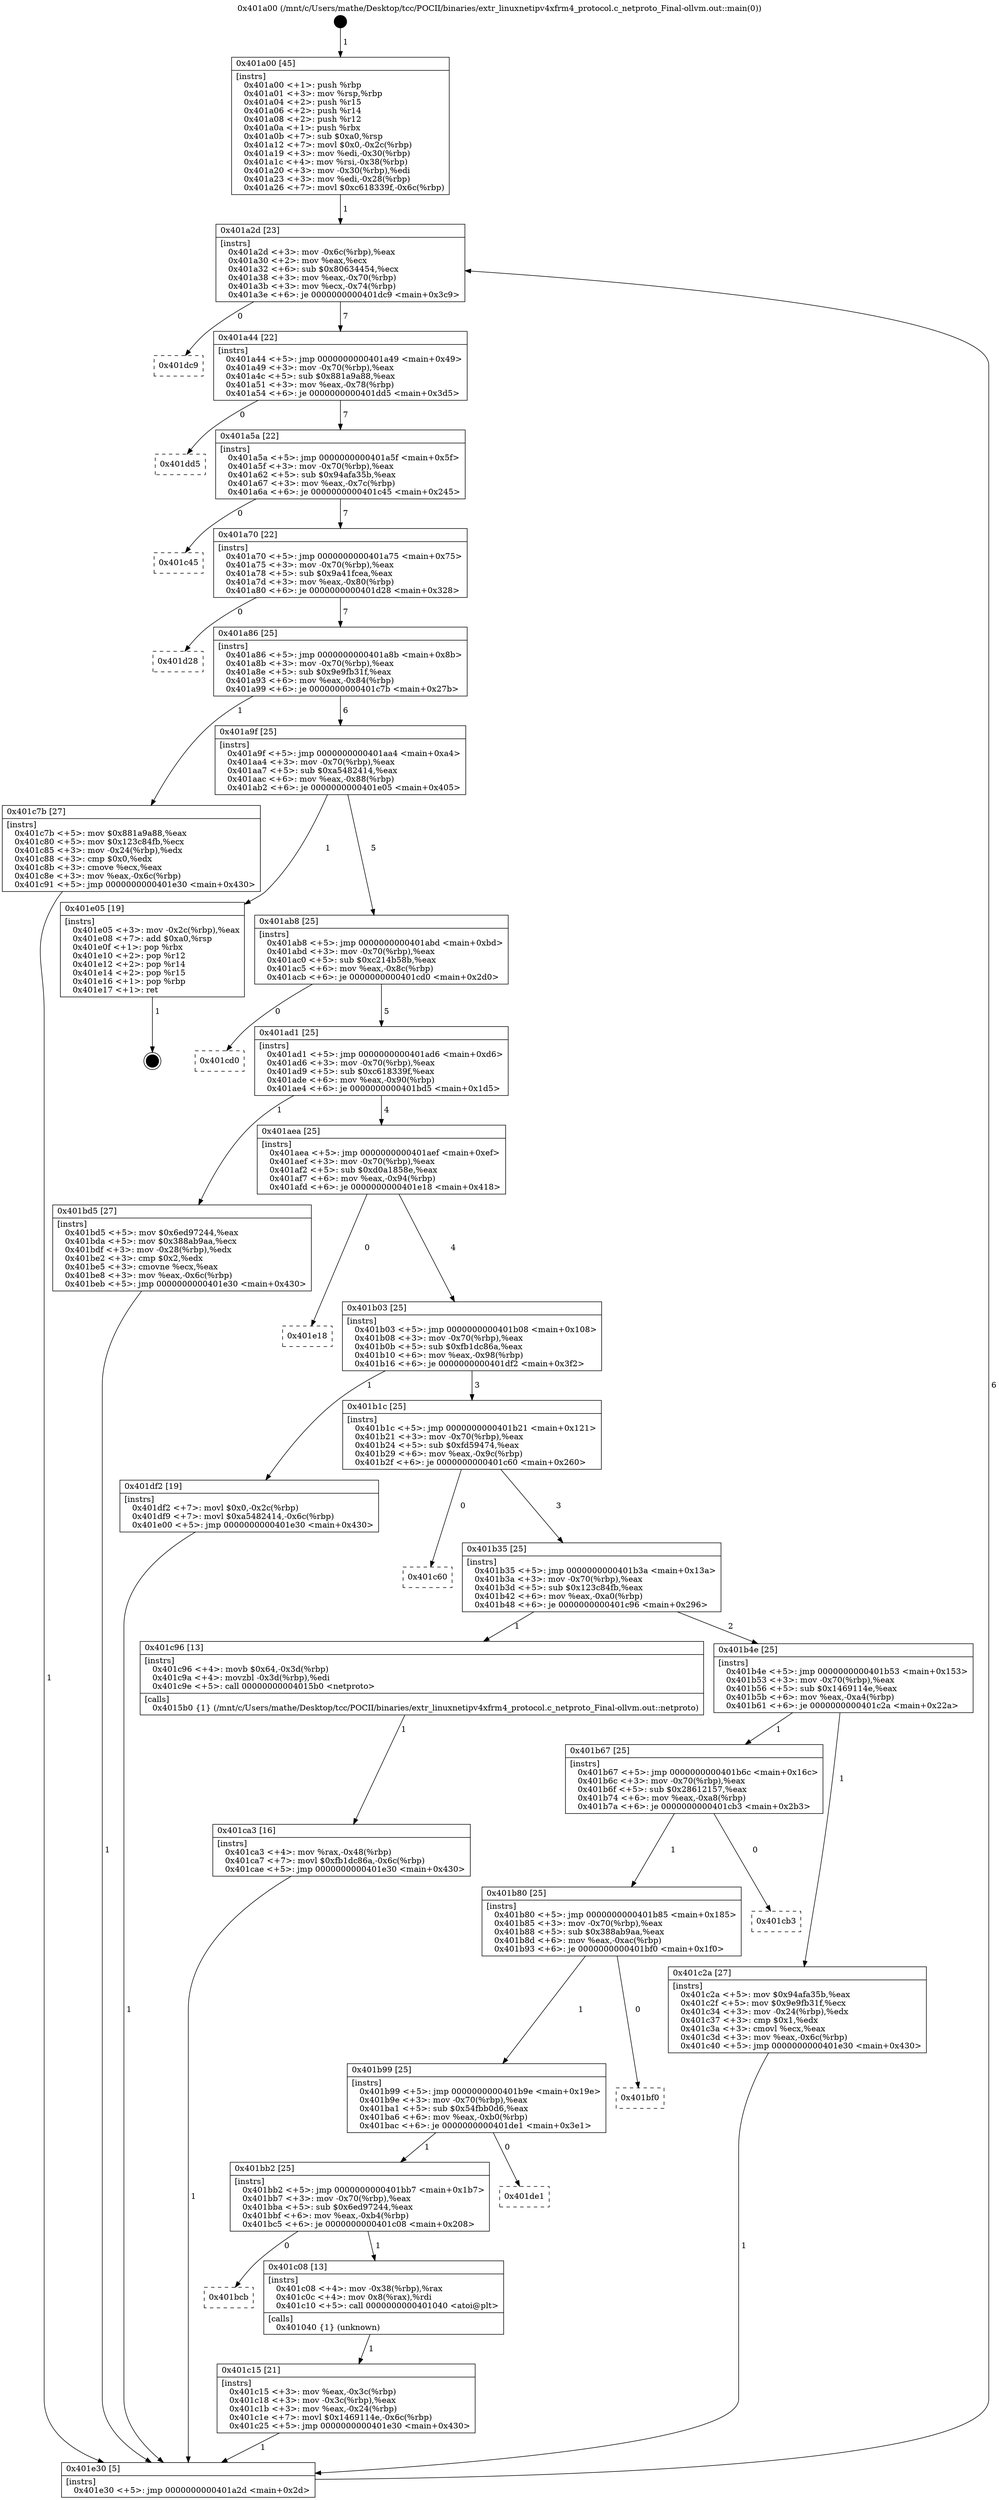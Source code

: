 digraph "0x401a00" {
  label = "0x401a00 (/mnt/c/Users/mathe/Desktop/tcc/POCII/binaries/extr_linuxnetipv4xfrm4_protocol.c_netproto_Final-ollvm.out::main(0))"
  labelloc = "t"
  node[shape=record]

  Entry [label="",width=0.3,height=0.3,shape=circle,fillcolor=black,style=filled]
  "0x401a2d" [label="{
     0x401a2d [23]\l
     | [instrs]\l
     &nbsp;&nbsp;0x401a2d \<+3\>: mov -0x6c(%rbp),%eax\l
     &nbsp;&nbsp;0x401a30 \<+2\>: mov %eax,%ecx\l
     &nbsp;&nbsp;0x401a32 \<+6\>: sub $0x80634454,%ecx\l
     &nbsp;&nbsp;0x401a38 \<+3\>: mov %eax,-0x70(%rbp)\l
     &nbsp;&nbsp;0x401a3b \<+3\>: mov %ecx,-0x74(%rbp)\l
     &nbsp;&nbsp;0x401a3e \<+6\>: je 0000000000401dc9 \<main+0x3c9\>\l
  }"]
  "0x401dc9" [label="{
     0x401dc9\l
  }", style=dashed]
  "0x401a44" [label="{
     0x401a44 [22]\l
     | [instrs]\l
     &nbsp;&nbsp;0x401a44 \<+5\>: jmp 0000000000401a49 \<main+0x49\>\l
     &nbsp;&nbsp;0x401a49 \<+3\>: mov -0x70(%rbp),%eax\l
     &nbsp;&nbsp;0x401a4c \<+5\>: sub $0x881a9a88,%eax\l
     &nbsp;&nbsp;0x401a51 \<+3\>: mov %eax,-0x78(%rbp)\l
     &nbsp;&nbsp;0x401a54 \<+6\>: je 0000000000401dd5 \<main+0x3d5\>\l
  }"]
  Exit [label="",width=0.3,height=0.3,shape=circle,fillcolor=black,style=filled,peripheries=2]
  "0x401dd5" [label="{
     0x401dd5\l
  }", style=dashed]
  "0x401a5a" [label="{
     0x401a5a [22]\l
     | [instrs]\l
     &nbsp;&nbsp;0x401a5a \<+5\>: jmp 0000000000401a5f \<main+0x5f\>\l
     &nbsp;&nbsp;0x401a5f \<+3\>: mov -0x70(%rbp),%eax\l
     &nbsp;&nbsp;0x401a62 \<+5\>: sub $0x94afa35b,%eax\l
     &nbsp;&nbsp;0x401a67 \<+3\>: mov %eax,-0x7c(%rbp)\l
     &nbsp;&nbsp;0x401a6a \<+6\>: je 0000000000401c45 \<main+0x245\>\l
  }"]
  "0x401ca3" [label="{
     0x401ca3 [16]\l
     | [instrs]\l
     &nbsp;&nbsp;0x401ca3 \<+4\>: mov %rax,-0x48(%rbp)\l
     &nbsp;&nbsp;0x401ca7 \<+7\>: movl $0xfb1dc86a,-0x6c(%rbp)\l
     &nbsp;&nbsp;0x401cae \<+5\>: jmp 0000000000401e30 \<main+0x430\>\l
  }"]
  "0x401c45" [label="{
     0x401c45\l
  }", style=dashed]
  "0x401a70" [label="{
     0x401a70 [22]\l
     | [instrs]\l
     &nbsp;&nbsp;0x401a70 \<+5\>: jmp 0000000000401a75 \<main+0x75\>\l
     &nbsp;&nbsp;0x401a75 \<+3\>: mov -0x70(%rbp),%eax\l
     &nbsp;&nbsp;0x401a78 \<+5\>: sub $0x9a41fcea,%eax\l
     &nbsp;&nbsp;0x401a7d \<+3\>: mov %eax,-0x80(%rbp)\l
     &nbsp;&nbsp;0x401a80 \<+6\>: je 0000000000401d28 \<main+0x328\>\l
  }"]
  "0x401c15" [label="{
     0x401c15 [21]\l
     | [instrs]\l
     &nbsp;&nbsp;0x401c15 \<+3\>: mov %eax,-0x3c(%rbp)\l
     &nbsp;&nbsp;0x401c18 \<+3\>: mov -0x3c(%rbp),%eax\l
     &nbsp;&nbsp;0x401c1b \<+3\>: mov %eax,-0x24(%rbp)\l
     &nbsp;&nbsp;0x401c1e \<+7\>: movl $0x1469114e,-0x6c(%rbp)\l
     &nbsp;&nbsp;0x401c25 \<+5\>: jmp 0000000000401e30 \<main+0x430\>\l
  }"]
  "0x401d28" [label="{
     0x401d28\l
  }", style=dashed]
  "0x401a86" [label="{
     0x401a86 [25]\l
     | [instrs]\l
     &nbsp;&nbsp;0x401a86 \<+5\>: jmp 0000000000401a8b \<main+0x8b\>\l
     &nbsp;&nbsp;0x401a8b \<+3\>: mov -0x70(%rbp),%eax\l
     &nbsp;&nbsp;0x401a8e \<+5\>: sub $0x9e9fb31f,%eax\l
     &nbsp;&nbsp;0x401a93 \<+6\>: mov %eax,-0x84(%rbp)\l
     &nbsp;&nbsp;0x401a99 \<+6\>: je 0000000000401c7b \<main+0x27b\>\l
  }"]
  "0x401bcb" [label="{
     0x401bcb\l
  }", style=dashed]
  "0x401c7b" [label="{
     0x401c7b [27]\l
     | [instrs]\l
     &nbsp;&nbsp;0x401c7b \<+5\>: mov $0x881a9a88,%eax\l
     &nbsp;&nbsp;0x401c80 \<+5\>: mov $0x123c84fb,%ecx\l
     &nbsp;&nbsp;0x401c85 \<+3\>: mov -0x24(%rbp),%edx\l
     &nbsp;&nbsp;0x401c88 \<+3\>: cmp $0x0,%edx\l
     &nbsp;&nbsp;0x401c8b \<+3\>: cmove %ecx,%eax\l
     &nbsp;&nbsp;0x401c8e \<+3\>: mov %eax,-0x6c(%rbp)\l
     &nbsp;&nbsp;0x401c91 \<+5\>: jmp 0000000000401e30 \<main+0x430\>\l
  }"]
  "0x401a9f" [label="{
     0x401a9f [25]\l
     | [instrs]\l
     &nbsp;&nbsp;0x401a9f \<+5\>: jmp 0000000000401aa4 \<main+0xa4\>\l
     &nbsp;&nbsp;0x401aa4 \<+3\>: mov -0x70(%rbp),%eax\l
     &nbsp;&nbsp;0x401aa7 \<+5\>: sub $0xa5482414,%eax\l
     &nbsp;&nbsp;0x401aac \<+6\>: mov %eax,-0x88(%rbp)\l
     &nbsp;&nbsp;0x401ab2 \<+6\>: je 0000000000401e05 \<main+0x405\>\l
  }"]
  "0x401c08" [label="{
     0x401c08 [13]\l
     | [instrs]\l
     &nbsp;&nbsp;0x401c08 \<+4\>: mov -0x38(%rbp),%rax\l
     &nbsp;&nbsp;0x401c0c \<+4\>: mov 0x8(%rax),%rdi\l
     &nbsp;&nbsp;0x401c10 \<+5\>: call 0000000000401040 \<atoi@plt\>\l
     | [calls]\l
     &nbsp;&nbsp;0x401040 \{1\} (unknown)\l
  }"]
  "0x401e05" [label="{
     0x401e05 [19]\l
     | [instrs]\l
     &nbsp;&nbsp;0x401e05 \<+3\>: mov -0x2c(%rbp),%eax\l
     &nbsp;&nbsp;0x401e08 \<+7\>: add $0xa0,%rsp\l
     &nbsp;&nbsp;0x401e0f \<+1\>: pop %rbx\l
     &nbsp;&nbsp;0x401e10 \<+2\>: pop %r12\l
     &nbsp;&nbsp;0x401e12 \<+2\>: pop %r14\l
     &nbsp;&nbsp;0x401e14 \<+2\>: pop %r15\l
     &nbsp;&nbsp;0x401e16 \<+1\>: pop %rbp\l
     &nbsp;&nbsp;0x401e17 \<+1\>: ret\l
  }"]
  "0x401ab8" [label="{
     0x401ab8 [25]\l
     | [instrs]\l
     &nbsp;&nbsp;0x401ab8 \<+5\>: jmp 0000000000401abd \<main+0xbd\>\l
     &nbsp;&nbsp;0x401abd \<+3\>: mov -0x70(%rbp),%eax\l
     &nbsp;&nbsp;0x401ac0 \<+5\>: sub $0xc214b58b,%eax\l
     &nbsp;&nbsp;0x401ac5 \<+6\>: mov %eax,-0x8c(%rbp)\l
     &nbsp;&nbsp;0x401acb \<+6\>: je 0000000000401cd0 \<main+0x2d0\>\l
  }"]
  "0x401bb2" [label="{
     0x401bb2 [25]\l
     | [instrs]\l
     &nbsp;&nbsp;0x401bb2 \<+5\>: jmp 0000000000401bb7 \<main+0x1b7\>\l
     &nbsp;&nbsp;0x401bb7 \<+3\>: mov -0x70(%rbp),%eax\l
     &nbsp;&nbsp;0x401bba \<+5\>: sub $0x6ed97244,%eax\l
     &nbsp;&nbsp;0x401bbf \<+6\>: mov %eax,-0xb4(%rbp)\l
     &nbsp;&nbsp;0x401bc5 \<+6\>: je 0000000000401c08 \<main+0x208\>\l
  }"]
  "0x401cd0" [label="{
     0x401cd0\l
  }", style=dashed]
  "0x401ad1" [label="{
     0x401ad1 [25]\l
     | [instrs]\l
     &nbsp;&nbsp;0x401ad1 \<+5\>: jmp 0000000000401ad6 \<main+0xd6\>\l
     &nbsp;&nbsp;0x401ad6 \<+3\>: mov -0x70(%rbp),%eax\l
     &nbsp;&nbsp;0x401ad9 \<+5\>: sub $0xc618339f,%eax\l
     &nbsp;&nbsp;0x401ade \<+6\>: mov %eax,-0x90(%rbp)\l
     &nbsp;&nbsp;0x401ae4 \<+6\>: je 0000000000401bd5 \<main+0x1d5\>\l
  }"]
  "0x401de1" [label="{
     0x401de1\l
  }", style=dashed]
  "0x401bd5" [label="{
     0x401bd5 [27]\l
     | [instrs]\l
     &nbsp;&nbsp;0x401bd5 \<+5\>: mov $0x6ed97244,%eax\l
     &nbsp;&nbsp;0x401bda \<+5\>: mov $0x388ab9aa,%ecx\l
     &nbsp;&nbsp;0x401bdf \<+3\>: mov -0x28(%rbp),%edx\l
     &nbsp;&nbsp;0x401be2 \<+3\>: cmp $0x2,%edx\l
     &nbsp;&nbsp;0x401be5 \<+3\>: cmovne %ecx,%eax\l
     &nbsp;&nbsp;0x401be8 \<+3\>: mov %eax,-0x6c(%rbp)\l
     &nbsp;&nbsp;0x401beb \<+5\>: jmp 0000000000401e30 \<main+0x430\>\l
  }"]
  "0x401aea" [label="{
     0x401aea [25]\l
     | [instrs]\l
     &nbsp;&nbsp;0x401aea \<+5\>: jmp 0000000000401aef \<main+0xef\>\l
     &nbsp;&nbsp;0x401aef \<+3\>: mov -0x70(%rbp),%eax\l
     &nbsp;&nbsp;0x401af2 \<+5\>: sub $0xd0a1858e,%eax\l
     &nbsp;&nbsp;0x401af7 \<+6\>: mov %eax,-0x94(%rbp)\l
     &nbsp;&nbsp;0x401afd \<+6\>: je 0000000000401e18 \<main+0x418\>\l
  }"]
  "0x401e30" [label="{
     0x401e30 [5]\l
     | [instrs]\l
     &nbsp;&nbsp;0x401e30 \<+5\>: jmp 0000000000401a2d \<main+0x2d\>\l
  }"]
  "0x401a00" [label="{
     0x401a00 [45]\l
     | [instrs]\l
     &nbsp;&nbsp;0x401a00 \<+1\>: push %rbp\l
     &nbsp;&nbsp;0x401a01 \<+3\>: mov %rsp,%rbp\l
     &nbsp;&nbsp;0x401a04 \<+2\>: push %r15\l
     &nbsp;&nbsp;0x401a06 \<+2\>: push %r14\l
     &nbsp;&nbsp;0x401a08 \<+2\>: push %r12\l
     &nbsp;&nbsp;0x401a0a \<+1\>: push %rbx\l
     &nbsp;&nbsp;0x401a0b \<+7\>: sub $0xa0,%rsp\l
     &nbsp;&nbsp;0x401a12 \<+7\>: movl $0x0,-0x2c(%rbp)\l
     &nbsp;&nbsp;0x401a19 \<+3\>: mov %edi,-0x30(%rbp)\l
     &nbsp;&nbsp;0x401a1c \<+4\>: mov %rsi,-0x38(%rbp)\l
     &nbsp;&nbsp;0x401a20 \<+3\>: mov -0x30(%rbp),%edi\l
     &nbsp;&nbsp;0x401a23 \<+3\>: mov %edi,-0x28(%rbp)\l
     &nbsp;&nbsp;0x401a26 \<+7\>: movl $0xc618339f,-0x6c(%rbp)\l
  }"]
  "0x401b99" [label="{
     0x401b99 [25]\l
     | [instrs]\l
     &nbsp;&nbsp;0x401b99 \<+5\>: jmp 0000000000401b9e \<main+0x19e\>\l
     &nbsp;&nbsp;0x401b9e \<+3\>: mov -0x70(%rbp),%eax\l
     &nbsp;&nbsp;0x401ba1 \<+5\>: sub $0x54fbb0d6,%eax\l
     &nbsp;&nbsp;0x401ba6 \<+6\>: mov %eax,-0xb0(%rbp)\l
     &nbsp;&nbsp;0x401bac \<+6\>: je 0000000000401de1 \<main+0x3e1\>\l
  }"]
  "0x401e18" [label="{
     0x401e18\l
  }", style=dashed]
  "0x401b03" [label="{
     0x401b03 [25]\l
     | [instrs]\l
     &nbsp;&nbsp;0x401b03 \<+5\>: jmp 0000000000401b08 \<main+0x108\>\l
     &nbsp;&nbsp;0x401b08 \<+3\>: mov -0x70(%rbp),%eax\l
     &nbsp;&nbsp;0x401b0b \<+5\>: sub $0xfb1dc86a,%eax\l
     &nbsp;&nbsp;0x401b10 \<+6\>: mov %eax,-0x98(%rbp)\l
     &nbsp;&nbsp;0x401b16 \<+6\>: je 0000000000401df2 \<main+0x3f2\>\l
  }"]
  "0x401bf0" [label="{
     0x401bf0\l
  }", style=dashed]
  "0x401df2" [label="{
     0x401df2 [19]\l
     | [instrs]\l
     &nbsp;&nbsp;0x401df2 \<+7\>: movl $0x0,-0x2c(%rbp)\l
     &nbsp;&nbsp;0x401df9 \<+7\>: movl $0xa5482414,-0x6c(%rbp)\l
     &nbsp;&nbsp;0x401e00 \<+5\>: jmp 0000000000401e30 \<main+0x430\>\l
  }"]
  "0x401b1c" [label="{
     0x401b1c [25]\l
     | [instrs]\l
     &nbsp;&nbsp;0x401b1c \<+5\>: jmp 0000000000401b21 \<main+0x121\>\l
     &nbsp;&nbsp;0x401b21 \<+3\>: mov -0x70(%rbp),%eax\l
     &nbsp;&nbsp;0x401b24 \<+5\>: sub $0xfd59474,%eax\l
     &nbsp;&nbsp;0x401b29 \<+6\>: mov %eax,-0x9c(%rbp)\l
     &nbsp;&nbsp;0x401b2f \<+6\>: je 0000000000401c60 \<main+0x260\>\l
  }"]
  "0x401b80" [label="{
     0x401b80 [25]\l
     | [instrs]\l
     &nbsp;&nbsp;0x401b80 \<+5\>: jmp 0000000000401b85 \<main+0x185\>\l
     &nbsp;&nbsp;0x401b85 \<+3\>: mov -0x70(%rbp),%eax\l
     &nbsp;&nbsp;0x401b88 \<+5\>: sub $0x388ab9aa,%eax\l
     &nbsp;&nbsp;0x401b8d \<+6\>: mov %eax,-0xac(%rbp)\l
     &nbsp;&nbsp;0x401b93 \<+6\>: je 0000000000401bf0 \<main+0x1f0\>\l
  }"]
  "0x401c60" [label="{
     0x401c60\l
  }", style=dashed]
  "0x401b35" [label="{
     0x401b35 [25]\l
     | [instrs]\l
     &nbsp;&nbsp;0x401b35 \<+5\>: jmp 0000000000401b3a \<main+0x13a\>\l
     &nbsp;&nbsp;0x401b3a \<+3\>: mov -0x70(%rbp),%eax\l
     &nbsp;&nbsp;0x401b3d \<+5\>: sub $0x123c84fb,%eax\l
     &nbsp;&nbsp;0x401b42 \<+6\>: mov %eax,-0xa0(%rbp)\l
     &nbsp;&nbsp;0x401b48 \<+6\>: je 0000000000401c96 \<main+0x296\>\l
  }"]
  "0x401cb3" [label="{
     0x401cb3\l
  }", style=dashed]
  "0x401c96" [label="{
     0x401c96 [13]\l
     | [instrs]\l
     &nbsp;&nbsp;0x401c96 \<+4\>: movb $0x64,-0x3d(%rbp)\l
     &nbsp;&nbsp;0x401c9a \<+4\>: movzbl -0x3d(%rbp),%edi\l
     &nbsp;&nbsp;0x401c9e \<+5\>: call 00000000004015b0 \<netproto\>\l
     | [calls]\l
     &nbsp;&nbsp;0x4015b0 \{1\} (/mnt/c/Users/mathe/Desktop/tcc/POCII/binaries/extr_linuxnetipv4xfrm4_protocol.c_netproto_Final-ollvm.out::netproto)\l
  }"]
  "0x401b4e" [label="{
     0x401b4e [25]\l
     | [instrs]\l
     &nbsp;&nbsp;0x401b4e \<+5\>: jmp 0000000000401b53 \<main+0x153\>\l
     &nbsp;&nbsp;0x401b53 \<+3\>: mov -0x70(%rbp),%eax\l
     &nbsp;&nbsp;0x401b56 \<+5\>: sub $0x1469114e,%eax\l
     &nbsp;&nbsp;0x401b5b \<+6\>: mov %eax,-0xa4(%rbp)\l
     &nbsp;&nbsp;0x401b61 \<+6\>: je 0000000000401c2a \<main+0x22a\>\l
  }"]
  "0x401b67" [label="{
     0x401b67 [25]\l
     | [instrs]\l
     &nbsp;&nbsp;0x401b67 \<+5\>: jmp 0000000000401b6c \<main+0x16c\>\l
     &nbsp;&nbsp;0x401b6c \<+3\>: mov -0x70(%rbp),%eax\l
     &nbsp;&nbsp;0x401b6f \<+5\>: sub $0x28612157,%eax\l
     &nbsp;&nbsp;0x401b74 \<+6\>: mov %eax,-0xa8(%rbp)\l
     &nbsp;&nbsp;0x401b7a \<+6\>: je 0000000000401cb3 \<main+0x2b3\>\l
  }"]
  "0x401c2a" [label="{
     0x401c2a [27]\l
     | [instrs]\l
     &nbsp;&nbsp;0x401c2a \<+5\>: mov $0x94afa35b,%eax\l
     &nbsp;&nbsp;0x401c2f \<+5\>: mov $0x9e9fb31f,%ecx\l
     &nbsp;&nbsp;0x401c34 \<+3\>: mov -0x24(%rbp),%edx\l
     &nbsp;&nbsp;0x401c37 \<+3\>: cmp $0x1,%edx\l
     &nbsp;&nbsp;0x401c3a \<+3\>: cmovl %ecx,%eax\l
     &nbsp;&nbsp;0x401c3d \<+3\>: mov %eax,-0x6c(%rbp)\l
     &nbsp;&nbsp;0x401c40 \<+5\>: jmp 0000000000401e30 \<main+0x430\>\l
  }"]
  Entry -> "0x401a00" [label=" 1"]
  "0x401a2d" -> "0x401dc9" [label=" 0"]
  "0x401a2d" -> "0x401a44" [label=" 7"]
  "0x401e05" -> Exit [label=" 1"]
  "0x401a44" -> "0x401dd5" [label=" 0"]
  "0x401a44" -> "0x401a5a" [label=" 7"]
  "0x401df2" -> "0x401e30" [label=" 1"]
  "0x401a5a" -> "0x401c45" [label=" 0"]
  "0x401a5a" -> "0x401a70" [label=" 7"]
  "0x401ca3" -> "0x401e30" [label=" 1"]
  "0x401a70" -> "0x401d28" [label=" 0"]
  "0x401a70" -> "0x401a86" [label=" 7"]
  "0x401c96" -> "0x401ca3" [label=" 1"]
  "0x401a86" -> "0x401c7b" [label=" 1"]
  "0x401a86" -> "0x401a9f" [label=" 6"]
  "0x401c7b" -> "0x401e30" [label=" 1"]
  "0x401a9f" -> "0x401e05" [label=" 1"]
  "0x401a9f" -> "0x401ab8" [label=" 5"]
  "0x401c2a" -> "0x401e30" [label=" 1"]
  "0x401ab8" -> "0x401cd0" [label=" 0"]
  "0x401ab8" -> "0x401ad1" [label=" 5"]
  "0x401c08" -> "0x401c15" [label=" 1"]
  "0x401ad1" -> "0x401bd5" [label=" 1"]
  "0x401ad1" -> "0x401aea" [label=" 4"]
  "0x401bd5" -> "0x401e30" [label=" 1"]
  "0x401a00" -> "0x401a2d" [label=" 1"]
  "0x401e30" -> "0x401a2d" [label=" 6"]
  "0x401bb2" -> "0x401bcb" [label=" 0"]
  "0x401aea" -> "0x401e18" [label=" 0"]
  "0x401aea" -> "0x401b03" [label=" 4"]
  "0x401c15" -> "0x401e30" [label=" 1"]
  "0x401b03" -> "0x401df2" [label=" 1"]
  "0x401b03" -> "0x401b1c" [label=" 3"]
  "0x401b99" -> "0x401bb2" [label=" 1"]
  "0x401b1c" -> "0x401c60" [label=" 0"]
  "0x401b1c" -> "0x401b35" [label=" 3"]
  "0x401bb2" -> "0x401c08" [label=" 1"]
  "0x401b35" -> "0x401c96" [label=" 1"]
  "0x401b35" -> "0x401b4e" [label=" 2"]
  "0x401b80" -> "0x401b99" [label=" 1"]
  "0x401b4e" -> "0x401c2a" [label=" 1"]
  "0x401b4e" -> "0x401b67" [label=" 1"]
  "0x401b80" -> "0x401bf0" [label=" 0"]
  "0x401b67" -> "0x401cb3" [label=" 0"]
  "0x401b67" -> "0x401b80" [label=" 1"]
  "0x401b99" -> "0x401de1" [label=" 0"]
}
